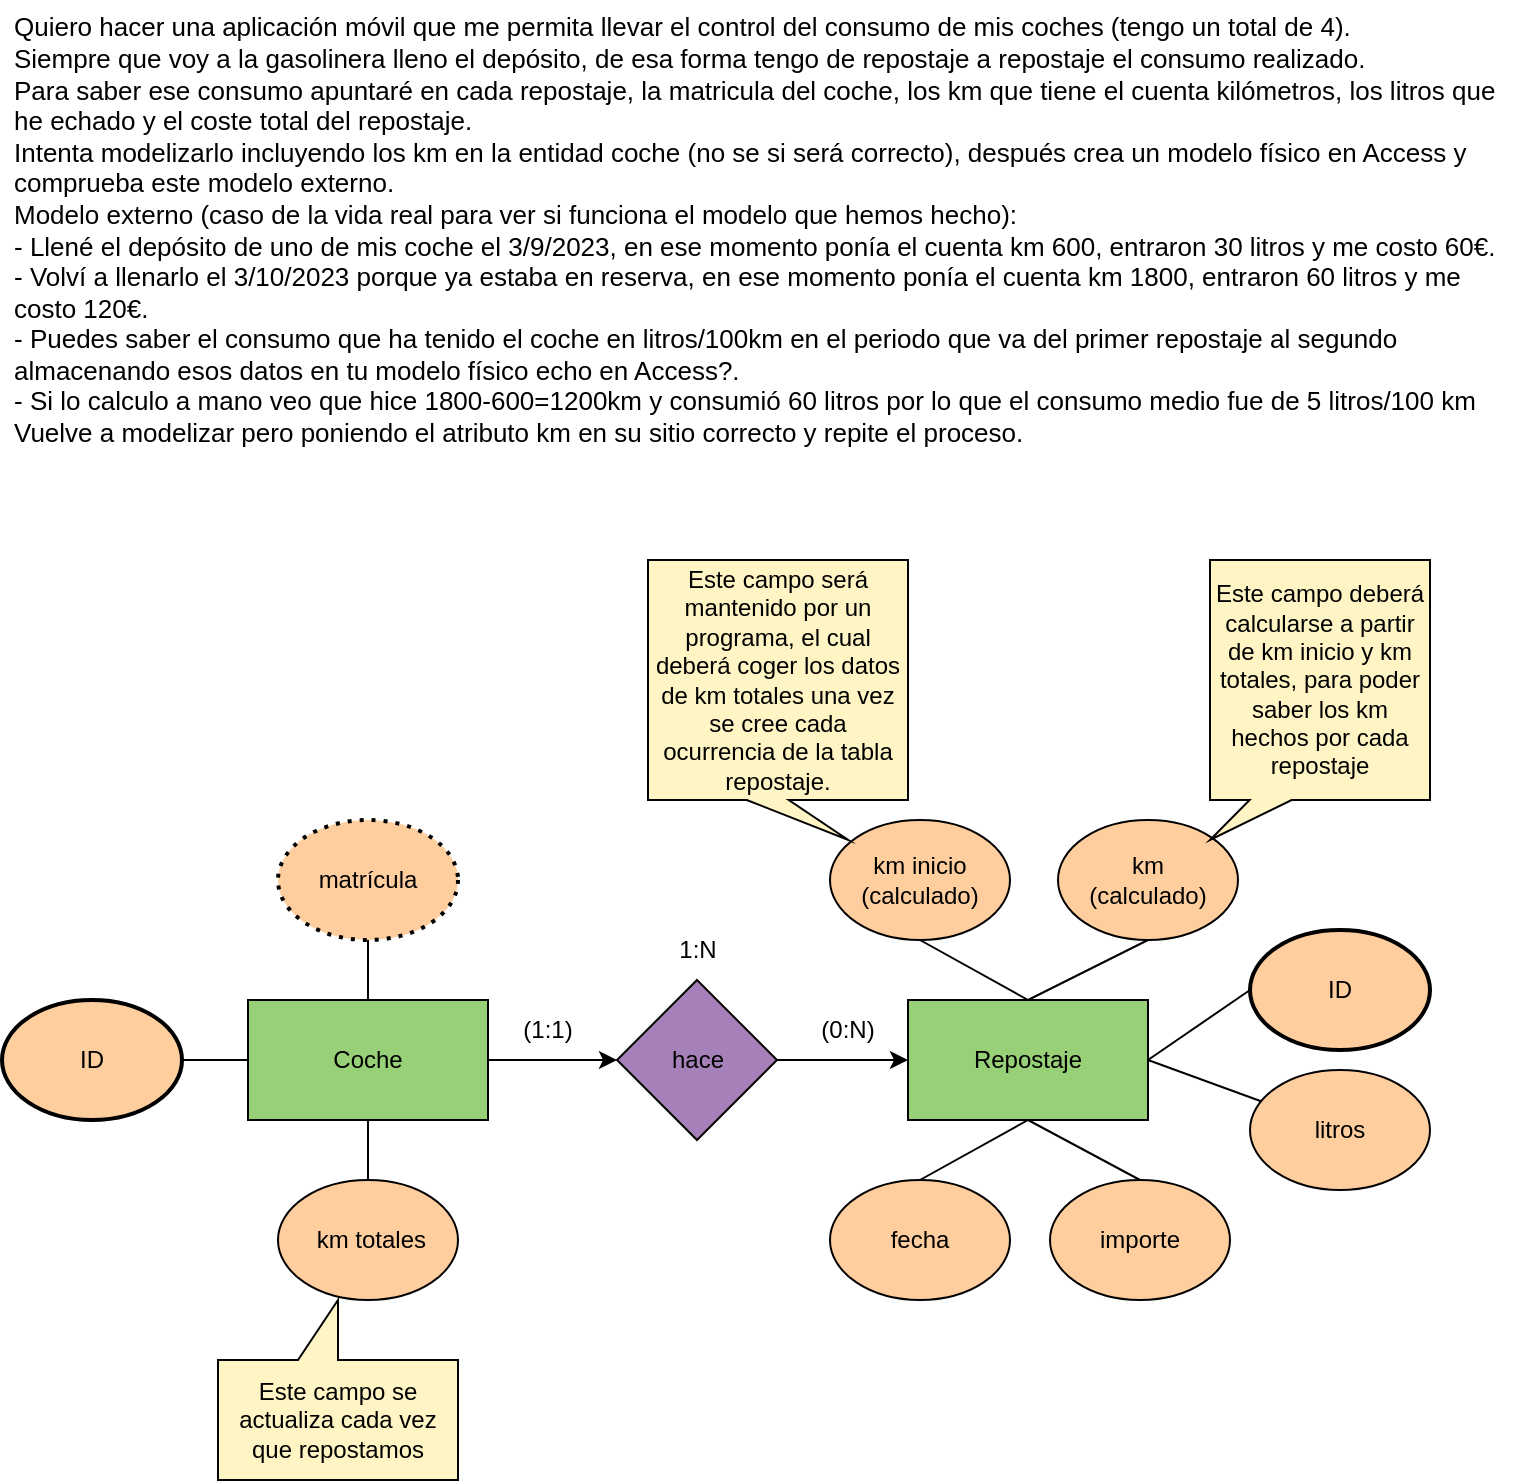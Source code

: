 <mxfile version="22.1.1" type="github">
  <diagram name="Página-1" id="GKfL1z4syFyCUp2RwGY0">
    <mxGraphModel dx="1674" dy="750" grid="1" gridSize="10" guides="1" tooltips="1" connect="1" arrows="1" fold="1" page="1" pageScale="1" pageWidth="827" pageHeight="1169" math="0" shadow="0">
      <root>
        <mxCell id="0" />
        <mxCell id="1" parent="0" />
        <mxCell id="w6sKY5mbxoF5bSvWvFla-1" value="Quiero hacer una aplicación móvil que me permita llevar el control del consumo de mis coches (tengo un total de 4).&lt;br style=&quot;font-size: 13px;&quot;&gt;Siempre que voy a la gasolinera lleno el depósito, de esa forma tengo de repostaje a repostaje el consumo realizado.&lt;br style=&quot;font-size: 13px;&quot;&gt;Para saber ese consumo apuntaré en cada repostaje, la matricula del coche, los km que tiene el cuenta kilómetros, los litros que he echado y el coste total del repostaje.&lt;br style=&quot;font-size: 13px;&quot;&gt;Intenta modelizarlo incluyendo los km en la entidad coche (no se si será correcto), después crea un modelo físico en Access y comprueba este modelo externo.&lt;br style=&quot;font-size: 13px;&quot;&gt;Modelo externo (caso de la vida real para ver si funciona el modelo que hemos hecho):&lt;br style=&quot;font-size: 13px;&quot;&gt;- Llené el depósito de uno de mis coche el 3/9/2023, en ese momento ponía el cuenta km 600, entraron 30 litros y me costo 60€.&lt;br style=&quot;font-size: 13px;&quot;&gt;- Volví a llenarlo el 3/10/2023 porque ya estaba en reserva, en ese momento ponía el cuenta km 1800, entraron 60 litros y me costo 120€.&lt;br style=&quot;font-size: 13px;&quot;&gt;- Puedes saber el consumo que ha tenido el coche en litros/100km en el periodo que va del primer repostaje al segundo almacenando esos datos en tu modelo físico echo en Access?.&lt;br style=&quot;font-size: 13px;&quot;&gt;- Si lo calculo a mano veo que hice 1800-600=1200km y consumió 60 litros por lo que el consumo medio fue de 5 litros/100 km&lt;br style=&quot;font-size: 13px;&quot;&gt;Vuelve a modelizar pero poniendo el atributo km en su sitio correcto y repite el proceso." style="text;html=1;strokeColor=none;fillColor=none;align=left;verticalAlign=middle;whiteSpace=wrap;rounded=0;fontSize=13;" vertex="1" parent="1">
          <mxGeometry x="40" y="40" width="760" height="230" as="geometry" />
        </mxCell>
        <mxCell id="w6sKY5mbxoF5bSvWvFla-6" style="edgeStyle=orthogonalEdgeStyle;rounded=0;orthogonalLoop=1;jettySize=auto;html=1;exitX=1;exitY=0.5;exitDx=0;exitDy=0;entryX=0;entryY=0.5;entryDx=0;entryDy=0;" edge="1" parent="1" source="w6sKY5mbxoF5bSvWvFla-2" target="w6sKY5mbxoF5bSvWvFla-4">
          <mxGeometry relative="1" as="geometry" />
        </mxCell>
        <mxCell id="w6sKY5mbxoF5bSvWvFla-2" value="Coche" style="rounded=0;whiteSpace=wrap;html=1;fillColor=#97D077;" vertex="1" parent="1">
          <mxGeometry x="159" y="540" width="120" height="60" as="geometry" />
        </mxCell>
        <mxCell id="w6sKY5mbxoF5bSvWvFla-3" value="Repostaje" style="rounded=0;whiteSpace=wrap;html=1;fillColor=#97D077;" vertex="1" parent="1">
          <mxGeometry x="489" y="540" width="120" height="60" as="geometry" />
        </mxCell>
        <mxCell id="w6sKY5mbxoF5bSvWvFla-7" style="edgeStyle=orthogonalEdgeStyle;rounded=0;orthogonalLoop=1;jettySize=auto;html=1;exitX=1;exitY=0.5;exitDx=0;exitDy=0;entryX=0;entryY=0.5;entryDx=0;entryDy=0;" edge="1" parent="1" source="w6sKY5mbxoF5bSvWvFla-4" target="w6sKY5mbxoF5bSvWvFla-3">
          <mxGeometry relative="1" as="geometry" />
        </mxCell>
        <mxCell id="w6sKY5mbxoF5bSvWvFla-4" value="hace" style="rhombus;whiteSpace=wrap;html=1;rounded=0;fillColor=#A680B8;" vertex="1" parent="1">
          <mxGeometry x="343.5" y="530" width="80" height="80" as="geometry" />
        </mxCell>
        <mxCell id="w6sKY5mbxoF5bSvWvFla-8" value="km&lt;br&gt;(calculado)" style="ellipse;whiteSpace=wrap;html=1;rounded=0;fillColor=#FFCE9F;" vertex="1" parent="1">
          <mxGeometry x="564" y="450" width="90" height="60" as="geometry" />
        </mxCell>
        <mxCell id="w6sKY5mbxoF5bSvWvFla-9" value="ID" style="ellipse;whiteSpace=wrap;html=1;strokeWidth=2;fontStyle=0;rounded=0;fillColor=#FFCE9F;" vertex="1" parent="1">
          <mxGeometry x="660" y="505" width="90" height="60" as="geometry" />
        </mxCell>
        <mxCell id="w6sKY5mbxoF5bSvWvFla-10" value="ID" style="ellipse;whiteSpace=wrap;html=1;strokeWidth=2;fontStyle=0;rounded=0;fillColor=#FFCE9F;" vertex="1" parent="1">
          <mxGeometry x="36" y="540" width="90" height="60" as="geometry" />
        </mxCell>
        <mxCell id="w6sKY5mbxoF5bSvWvFla-12" value="matrícula" style="ellipse;whiteSpace=wrap;html=1;dashed=1;dashPattern=1 2;strokeWidth=2;rounded=0;fillColor=#FFCE9F;" vertex="1" parent="1">
          <mxGeometry x="174" y="450" width="90" height="60" as="geometry" />
        </mxCell>
        <mxCell id="w6sKY5mbxoF5bSvWvFla-13" value="litros" style="ellipse;whiteSpace=wrap;html=1;rounded=0;fillColor=#FFCE9F;" vertex="1" parent="1">
          <mxGeometry x="660" y="575" width="90" height="60" as="geometry" />
        </mxCell>
        <mxCell id="w6sKY5mbxoF5bSvWvFla-14" value="importe" style="ellipse;whiteSpace=wrap;html=1;rounded=0;fillColor=#FFCE9F;" vertex="1" parent="1">
          <mxGeometry x="560" y="630" width="90" height="60" as="geometry" />
        </mxCell>
        <mxCell id="w6sKY5mbxoF5bSvWvFla-15" value="fecha" style="ellipse;whiteSpace=wrap;html=1;rounded=0;fillColor=#FFCE9F;" vertex="1" parent="1">
          <mxGeometry x="450" y="630" width="90" height="60" as="geometry" />
        </mxCell>
        <mxCell id="w6sKY5mbxoF5bSvWvFla-16" value="&amp;nbsp;km totales" style="ellipse;whiteSpace=wrap;html=1;rounded=0;fillColor=#FFCE9F;" vertex="1" parent="1">
          <mxGeometry x="174" y="630" width="90" height="60" as="geometry" />
        </mxCell>
        <mxCell id="w6sKY5mbxoF5bSvWvFla-18" value="km inicio&lt;br&gt;(calculado)" style="ellipse;whiteSpace=wrap;html=1;rounded=0;fillColor=#FFCE9F;" vertex="1" parent="1">
          <mxGeometry x="450" y="450" width="90" height="60" as="geometry" />
        </mxCell>
        <mxCell id="w6sKY5mbxoF5bSvWvFla-20" value="" style="endArrow=none;html=1;rounded=0;exitX=0.5;exitY=1;exitDx=0;exitDy=0;entryX=0.5;entryY=0;entryDx=0;entryDy=0;" edge="1" parent="1" source="w6sKY5mbxoF5bSvWvFla-12" target="w6sKY5mbxoF5bSvWvFla-2">
          <mxGeometry width="50" height="50" relative="1" as="geometry">
            <mxPoint x="376" y="490" as="sourcePoint" />
            <mxPoint x="426" y="440" as="targetPoint" />
          </mxGeometry>
        </mxCell>
        <mxCell id="w6sKY5mbxoF5bSvWvFla-21" value="" style="endArrow=none;html=1;rounded=0;exitX=1;exitY=0.5;exitDx=0;exitDy=0;entryX=0;entryY=0.5;entryDx=0;entryDy=0;" edge="1" parent="1" source="w6sKY5mbxoF5bSvWvFla-10" target="w6sKY5mbxoF5bSvWvFla-2">
          <mxGeometry width="50" height="50" relative="1" as="geometry">
            <mxPoint x="376" y="490" as="sourcePoint" />
            <mxPoint x="426" y="440" as="targetPoint" />
          </mxGeometry>
        </mxCell>
        <mxCell id="w6sKY5mbxoF5bSvWvFla-22" value="" style="endArrow=none;html=1;rounded=0;exitX=0.5;exitY=0;exitDx=0;exitDy=0;entryX=0.5;entryY=1;entryDx=0;entryDy=0;" edge="1" parent="1" source="w6sKY5mbxoF5bSvWvFla-16" target="w6sKY5mbxoF5bSvWvFla-2">
          <mxGeometry width="50" height="50" relative="1" as="geometry">
            <mxPoint x="376" y="490" as="sourcePoint" />
            <mxPoint x="426" y="440" as="targetPoint" />
          </mxGeometry>
        </mxCell>
        <mxCell id="w6sKY5mbxoF5bSvWvFla-23" value="" style="endArrow=none;html=1;rounded=0;entryX=1;entryY=0.5;entryDx=0;entryDy=0;" edge="1" parent="1" source="w6sKY5mbxoF5bSvWvFla-13" target="w6sKY5mbxoF5bSvWvFla-3">
          <mxGeometry width="50" height="50" relative="1" as="geometry">
            <mxPoint x="376" y="490" as="sourcePoint" />
            <mxPoint x="426" y="440" as="targetPoint" />
          </mxGeometry>
        </mxCell>
        <mxCell id="w6sKY5mbxoF5bSvWvFla-24" value="" style="endArrow=none;html=1;rounded=0;exitX=0.5;exitY=0;exitDx=0;exitDy=0;entryX=0.5;entryY=1;entryDx=0;entryDy=0;" edge="1" parent="1" source="w6sKY5mbxoF5bSvWvFla-15" target="w6sKY5mbxoF5bSvWvFla-3">
          <mxGeometry width="50" height="50" relative="1" as="geometry">
            <mxPoint x="376" y="490" as="sourcePoint" />
            <mxPoint x="426" y="440" as="targetPoint" />
          </mxGeometry>
        </mxCell>
        <mxCell id="w6sKY5mbxoF5bSvWvFla-25" value="" style="endArrow=none;html=1;rounded=0;entryX=0.5;entryY=1;entryDx=0;entryDy=0;exitX=0.5;exitY=0;exitDx=0;exitDy=0;" edge="1" parent="1" source="w6sKY5mbxoF5bSvWvFla-14" target="w6sKY5mbxoF5bSvWvFla-3">
          <mxGeometry width="50" height="50" relative="1" as="geometry">
            <mxPoint x="376" y="490" as="sourcePoint" />
            <mxPoint x="426" y="440" as="targetPoint" />
          </mxGeometry>
        </mxCell>
        <mxCell id="w6sKY5mbxoF5bSvWvFla-26" value="" style="endArrow=none;html=1;rounded=0;entryX=1;entryY=0.5;entryDx=0;entryDy=0;exitX=0;exitY=0.5;exitDx=0;exitDy=0;" edge="1" parent="1" source="w6sKY5mbxoF5bSvWvFla-9" target="w6sKY5mbxoF5bSvWvFla-3">
          <mxGeometry width="50" height="50" relative="1" as="geometry">
            <mxPoint x="376" y="490" as="sourcePoint" />
            <mxPoint x="426" y="440" as="targetPoint" />
          </mxGeometry>
        </mxCell>
        <mxCell id="w6sKY5mbxoF5bSvWvFla-27" value="" style="endArrow=none;html=1;rounded=0;entryX=0.5;entryY=0;entryDx=0;entryDy=0;exitX=0.5;exitY=1;exitDx=0;exitDy=0;" edge="1" parent="1" source="w6sKY5mbxoF5bSvWvFla-8" target="w6sKY5mbxoF5bSvWvFla-3">
          <mxGeometry width="50" height="50" relative="1" as="geometry">
            <mxPoint x="376" y="490" as="sourcePoint" />
            <mxPoint x="426" y="440" as="targetPoint" />
          </mxGeometry>
        </mxCell>
        <mxCell id="w6sKY5mbxoF5bSvWvFla-28" value="" style="endArrow=none;html=1;rounded=0;entryX=0.5;entryY=0;entryDx=0;entryDy=0;exitX=0.5;exitY=1;exitDx=0;exitDy=0;" edge="1" parent="1" source="w6sKY5mbxoF5bSvWvFla-18" target="w6sKY5mbxoF5bSvWvFla-3">
          <mxGeometry width="50" height="50" relative="1" as="geometry">
            <mxPoint x="376" y="490" as="sourcePoint" />
            <mxPoint x="426" y="440" as="targetPoint" />
          </mxGeometry>
        </mxCell>
        <mxCell id="w6sKY5mbxoF5bSvWvFla-30" value="Este campo deberá calcularse a partir de km inicio y km totales, para poder saber los km hechos por cada repostaje" style="shape=callout;whiteSpace=wrap;html=1;perimeter=calloutPerimeter;position2=0;align=center;base=21;size=20;position=0.18;rounded=0;fillColor=#FFF4C3;" vertex="1" parent="1">
          <mxGeometry x="640" y="320" width="110" height="140" as="geometry" />
        </mxCell>
        <mxCell id="w6sKY5mbxoF5bSvWvFla-32" value="Este campo será mantenido por un programa, el cual deberá coger los datos de km totales una vez se cree cada ocurrencia de la tabla repostaje." style="shape=callout;whiteSpace=wrap;html=1;perimeter=calloutPerimeter;position2=0.77;align=center;base=21;size=20;position=0.38;rounded=0;fillColor=#FFF4C3;" vertex="1" parent="1">
          <mxGeometry x="359" y="320" width="130" height="140" as="geometry" />
        </mxCell>
        <mxCell id="w6sKY5mbxoF5bSvWvFla-34" value="Este campo se actualiza cada vez que repostamos" style="shape=callout;whiteSpace=wrap;html=1;perimeter=calloutPerimeter;direction=west;rounded=0;fillColor=#FFF4C3;" vertex="1" parent="1">
          <mxGeometry x="144" y="690" width="120" height="90" as="geometry" />
        </mxCell>
        <mxCell id="w6sKY5mbxoF5bSvWvFla-35" value="(0:N)" style="text;html=1;strokeColor=none;fillColor=none;align=center;verticalAlign=middle;whiteSpace=wrap;rounded=0;" vertex="1" parent="1">
          <mxGeometry x="429" y="540" width="60" height="30" as="geometry" />
        </mxCell>
        <mxCell id="w6sKY5mbxoF5bSvWvFla-36" value="(1:1)" style="text;html=1;strokeColor=none;fillColor=none;align=center;verticalAlign=middle;whiteSpace=wrap;rounded=0;" vertex="1" parent="1">
          <mxGeometry x="279" y="540" width="60" height="30" as="geometry" />
        </mxCell>
        <mxCell id="w6sKY5mbxoF5bSvWvFla-37" value="1:N" style="text;html=1;strokeColor=none;fillColor=none;align=center;verticalAlign=middle;whiteSpace=wrap;rounded=0;" vertex="1" parent="1">
          <mxGeometry x="354" y="500" width="60" height="30" as="geometry" />
        </mxCell>
      </root>
    </mxGraphModel>
  </diagram>
</mxfile>
